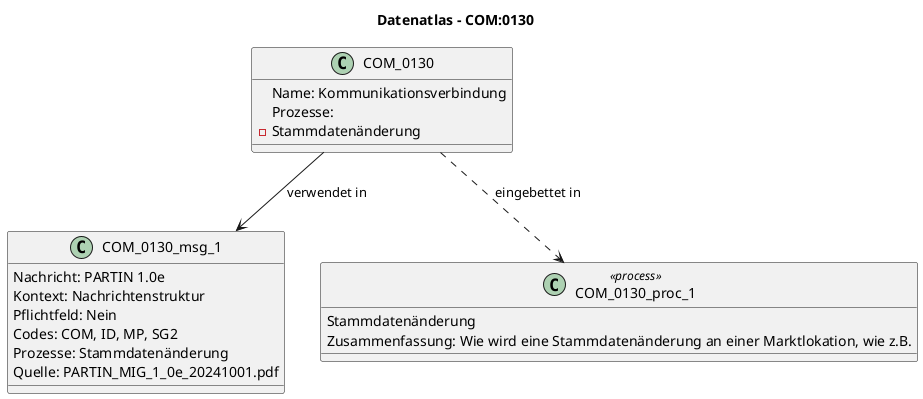 @startuml
title Datenatlas – COM:0130
class COM_0130 {
  Name: Kommunikationsverbindung
  Prozesse:
    - Stammdatenänderung
}
class COM_0130_msg_1 {
  Nachricht: PARTIN 1.0e
  Kontext: Nachrichtenstruktur
  Pflichtfeld: Nein
  Codes: COM, ID, MP, SG2
  Prozesse: Stammdatenänderung
  Quelle: PARTIN_MIG_1_0e_20241001.pdf
}
COM_0130 --> COM_0130_msg_1 : verwendet in
class COM_0130_proc_1 <<process>> {
  Stammdatenänderung
  Zusammenfassung: Wie wird eine Stammdatenänderung an einer Marktlokation, wie z.B.
}
COM_0130 ..> COM_0130_proc_1 : eingebettet in
@enduml